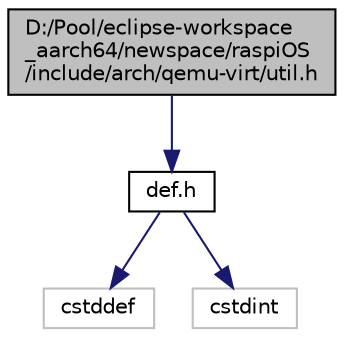 digraph "D:/Pool/eclipse-workspace_aarch64/newspace/raspiOS/include/arch/qemu-virt/util.h"
{
  edge [fontname="Helvetica",fontsize="10",labelfontname="Helvetica",labelfontsize="10"];
  node [fontname="Helvetica",fontsize="10",shape=record];
  Node296 [label="D:/Pool/eclipse-workspace\l_aarch64/newspace/raspiOS\l/include/arch/qemu-virt/util.h",height=0.2,width=0.4,color="black", fillcolor="grey75", style="filled", fontcolor="black"];
  Node296 -> Node297 [color="midnightblue",fontsize="10",style="solid",fontname="Helvetica"];
  Node297 [label="def.h",height=0.2,width=0.4,color="black", fillcolor="white", style="filled",URL="$d4/da4/def_8h.html"];
  Node297 -> Node298 [color="midnightblue",fontsize="10",style="solid",fontname="Helvetica"];
  Node298 [label="cstddef",height=0.2,width=0.4,color="grey75", fillcolor="white", style="filled"];
  Node297 -> Node299 [color="midnightblue",fontsize="10",style="solid",fontname="Helvetica"];
  Node299 [label="cstdint",height=0.2,width=0.4,color="grey75", fillcolor="white", style="filled"];
}
